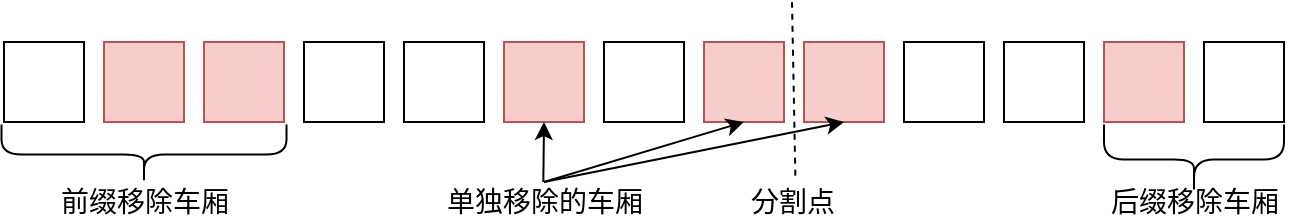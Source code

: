 <mxfile version="16.5.3" type="github">
  <diagram id="WzrLIcee8Uv0exUfzh-z" name="第 1 页">
    <mxGraphModel dx="817" dy="468" grid="1" gridSize="10" guides="1" tooltips="1" connect="1" arrows="1" fold="1" page="1" pageScale="1" pageWidth="827" pageHeight="1169" math="0" shadow="0">
      <root>
        <mxCell id="0" />
        <mxCell id="1" parent="0" />
        <mxCell id="hrqttEmVb12-6mRyW3wM-1" value="" style="whiteSpace=wrap;html=1;aspect=fixed;" vertex="1" parent="1">
          <mxGeometry x="40" y="370" width="40" height="40" as="geometry" />
        </mxCell>
        <mxCell id="hrqttEmVb12-6mRyW3wM-3" value="" style="whiteSpace=wrap;html=1;aspect=fixed;fillColor=#f8cecc;strokeColor=#b85450;" vertex="1" parent="1">
          <mxGeometry x="90" y="370" width="40" height="40" as="geometry" />
        </mxCell>
        <mxCell id="hrqttEmVb12-6mRyW3wM-4" value="" style="whiteSpace=wrap;html=1;aspect=fixed;fillColor=#f8cecc;strokeColor=#b85450;" vertex="1" parent="1">
          <mxGeometry x="140" y="370" width="40" height="40" as="geometry" />
        </mxCell>
        <mxCell id="hrqttEmVb12-6mRyW3wM-5" value="" style="whiteSpace=wrap;html=1;aspect=fixed;" vertex="1" parent="1">
          <mxGeometry x="240" y="370" width="40" height="40" as="geometry" />
        </mxCell>
        <mxCell id="hrqttEmVb12-6mRyW3wM-6" value="" style="whiteSpace=wrap;html=1;aspect=fixed;fillColor=#f8cecc;strokeColor=#b85450;" vertex="1" parent="1">
          <mxGeometry x="290" y="370" width="40" height="40" as="geometry" />
        </mxCell>
        <mxCell id="hrqttEmVb12-6mRyW3wM-7" value="" style="whiteSpace=wrap;html=1;aspect=fixed;" vertex="1" parent="1">
          <mxGeometry x="340" y="370" width="40" height="40" as="geometry" />
        </mxCell>
        <mxCell id="hrqttEmVb12-6mRyW3wM-12" value="" style="whiteSpace=wrap;html=1;aspect=fixed;fillColor=#f8cecc;strokeColor=#b85450;" vertex="1" parent="1">
          <mxGeometry x="390" y="370" width="40" height="40" as="geometry" />
        </mxCell>
        <mxCell id="hrqttEmVb12-6mRyW3wM-13" value="" style="whiteSpace=wrap;html=1;aspect=fixed;fillColor=#f8cecc;strokeColor=#b85450;" vertex="1" parent="1">
          <mxGeometry x="440" y="370" width="40" height="40" as="geometry" />
        </mxCell>
        <mxCell id="hrqttEmVb12-6mRyW3wM-14" value="" style="whiteSpace=wrap;html=1;aspect=fixed;" vertex="1" parent="1">
          <mxGeometry x="490" y="370" width="40" height="40" as="geometry" />
        </mxCell>
        <mxCell id="hrqttEmVb12-6mRyW3wM-15" value="" style="whiteSpace=wrap;html=1;aspect=fixed;" vertex="1" parent="1">
          <mxGeometry x="540" y="370" width="40" height="40" as="geometry" />
        </mxCell>
        <mxCell id="hrqttEmVb12-6mRyW3wM-16" value="" style="whiteSpace=wrap;html=1;aspect=fixed;fillColor=#f8cecc;strokeColor=#b85450;" vertex="1" parent="1">
          <mxGeometry x="590" y="370" width="40" height="40" as="geometry" />
        </mxCell>
        <mxCell id="hrqttEmVb12-6mRyW3wM-17" value="" style="whiteSpace=wrap;html=1;aspect=fixed;" vertex="1" parent="1">
          <mxGeometry x="640" y="370" width="40" height="40" as="geometry" />
        </mxCell>
        <mxCell id="hrqttEmVb12-6mRyW3wM-18" value="" style="shape=curlyBracket;whiteSpace=wrap;html=1;rounded=1;flipH=1;rotation=90;" vertex="1" parent="1">
          <mxGeometry x="617.5" y="383.75" width="35" height="90" as="geometry" />
        </mxCell>
        <mxCell id="hrqttEmVb12-6mRyW3wM-20" value="&lt;font style=&quot;font-size: 14px&quot;&gt;后缀移除车厢&lt;/font&gt;" style="text;html=1;resizable=0;autosize=1;align=center;verticalAlign=middle;points=[];fillColor=none;strokeColor=none;rounded=0;" vertex="1" parent="1">
          <mxGeometry x="585" y="440" width="100" height="20" as="geometry" />
        </mxCell>
        <mxCell id="hrqttEmVb12-6mRyW3wM-21" value="" style="shape=curlyBracket;whiteSpace=wrap;html=1;rounded=1;flipH=1;rotation=90;" vertex="1" parent="1">
          <mxGeometry x="95" y="355" width="30" height="142.5" as="geometry" />
        </mxCell>
        <mxCell id="hrqttEmVb12-6mRyW3wM-22" value="&lt;font style=&quot;font-size: 14px&quot;&gt;前缀移除车厢&lt;/font&gt;" style="text;html=1;resizable=0;autosize=1;align=center;verticalAlign=middle;points=[];fillColor=none;strokeColor=none;rounded=0;" vertex="1" parent="1">
          <mxGeometry x="60" y="440" width="100" height="20" as="geometry" />
        </mxCell>
        <mxCell id="hrqttEmVb12-6mRyW3wM-23" value="" style="endArrow=none;dashed=1;html=1;rounded=0;exitX=0.528;exitY=-0.159;exitDx=0;exitDy=0;exitPerimeter=0;" edge="1" parent="1" source="hrqttEmVb12-6mRyW3wM-24">
          <mxGeometry width="50" height="50" relative="1" as="geometry">
            <mxPoint x="434" y="430" as="sourcePoint" />
            <mxPoint x="434" y="350" as="targetPoint" />
          </mxGeometry>
        </mxCell>
        <mxCell id="hrqttEmVb12-6mRyW3wM-24" value="&lt;font style=&quot;font-size: 14px&quot;&gt;分割点&lt;/font&gt;" style="text;html=1;resizable=0;autosize=1;align=center;verticalAlign=middle;points=[];fillColor=none;strokeColor=none;rounded=0;" vertex="1" parent="1">
          <mxGeometry x="404" y="440" width="60" height="20" as="geometry" />
        </mxCell>
        <mxCell id="hrqttEmVb12-6mRyW3wM-25" value="" style="whiteSpace=wrap;html=1;aspect=fixed;" vertex="1" parent="1">
          <mxGeometry x="190" y="370" width="40" height="40" as="geometry" />
        </mxCell>
        <mxCell id="hrqttEmVb12-6mRyW3wM-31" value="单独移除的车厢" style="text;html=1;resizable=0;autosize=1;align=center;verticalAlign=middle;points=[];fillColor=none;strokeColor=none;rounded=0;fontSize=14;" vertex="1" parent="1">
          <mxGeometry x="255" y="440" width="110" height="20" as="geometry" />
        </mxCell>
        <mxCell id="hrqttEmVb12-6mRyW3wM-32" value="" style="endArrow=classic;html=1;rounded=0;fontSize=14;entryX=0.5;entryY=1;entryDx=0;entryDy=0;" edge="1" parent="1" target="hrqttEmVb12-6mRyW3wM-6">
          <mxGeometry width="50" height="50" relative="1" as="geometry">
            <mxPoint x="309.66" y="440" as="sourcePoint" />
            <mxPoint x="309.66" y="415" as="targetPoint" />
          </mxGeometry>
        </mxCell>
        <mxCell id="hrqttEmVb12-6mRyW3wM-33" value="" style="endArrow=classic;html=1;rounded=0;fontSize=14;entryX=0.5;entryY=1;entryDx=0;entryDy=0;" edge="1" parent="1" target="hrqttEmVb12-6mRyW3wM-12">
          <mxGeometry width="50" height="50" relative="1" as="geometry">
            <mxPoint x="310" y="440" as="sourcePoint" />
            <mxPoint x="360" y="390" as="targetPoint" />
          </mxGeometry>
        </mxCell>
        <mxCell id="hrqttEmVb12-6mRyW3wM-34" value="" style="endArrow=classic;html=1;rounded=0;fontSize=14;entryX=0.5;entryY=1;entryDx=0;entryDy=0;" edge="1" parent="1" target="hrqttEmVb12-6mRyW3wM-13">
          <mxGeometry width="50" height="50" relative="1" as="geometry">
            <mxPoint x="310" y="440" as="sourcePoint" />
            <mxPoint x="365" y="390" as="targetPoint" />
          </mxGeometry>
        </mxCell>
      </root>
    </mxGraphModel>
  </diagram>
</mxfile>
